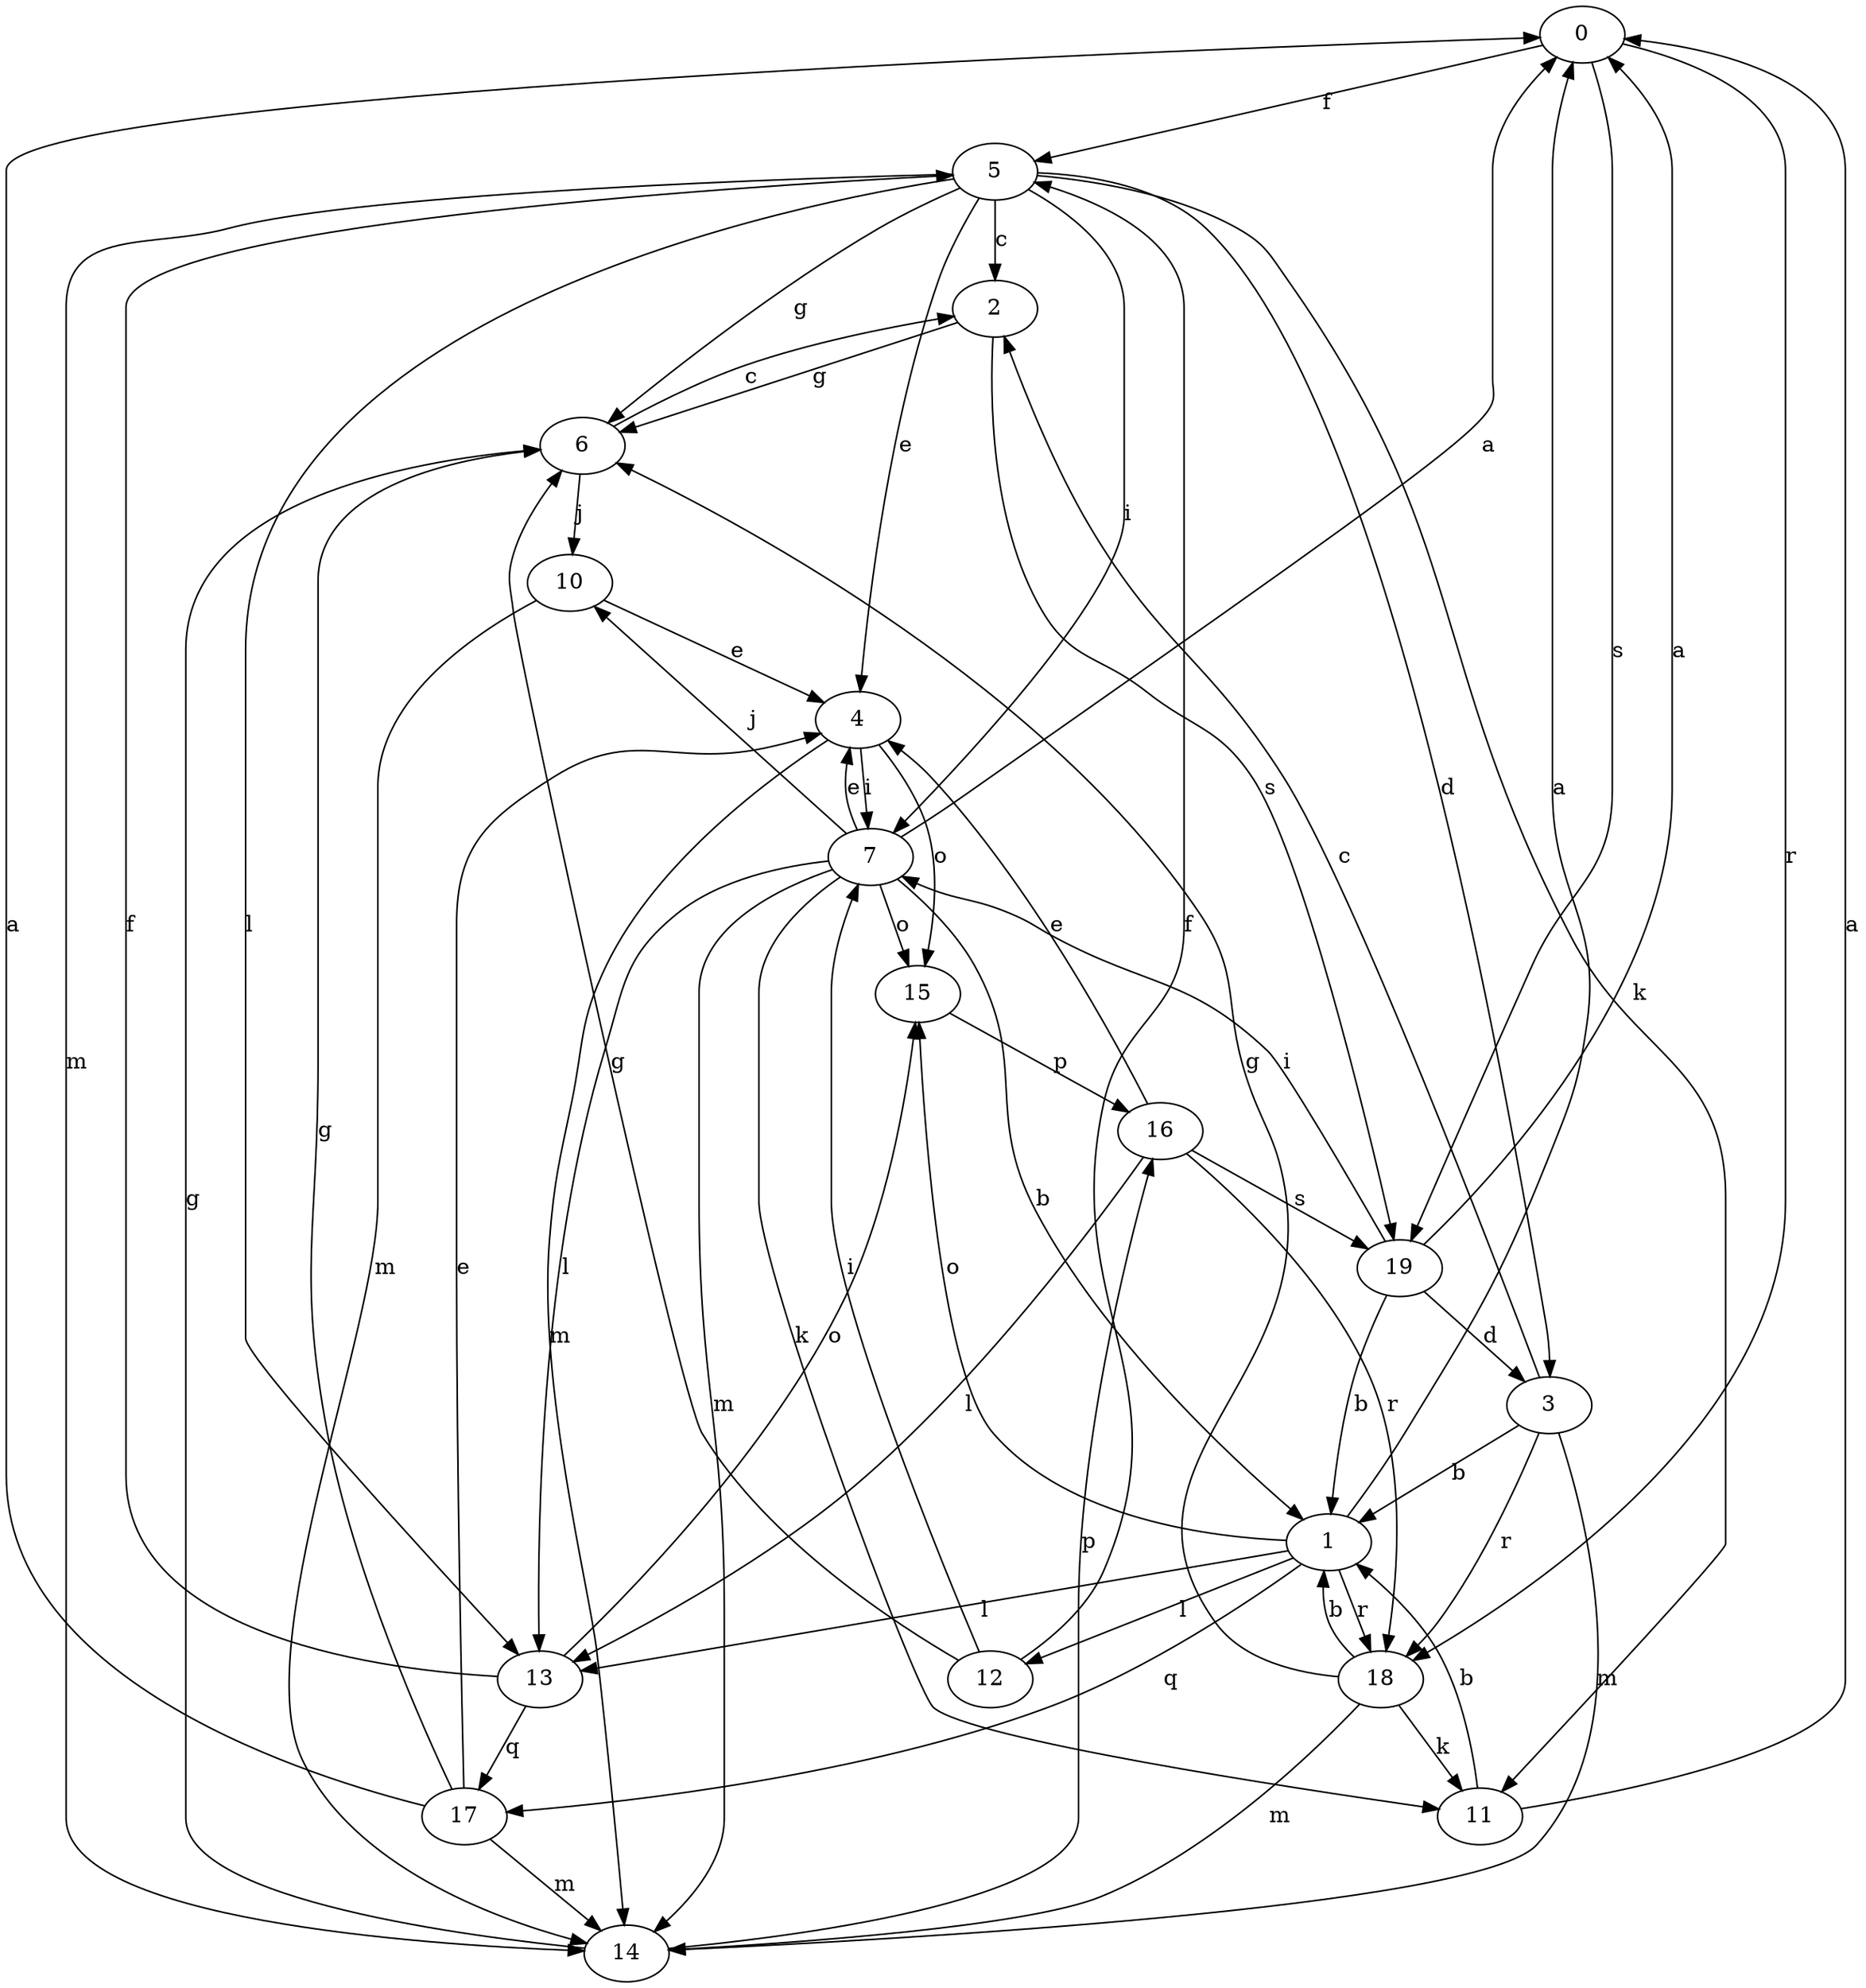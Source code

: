 strict digraph  {
0;
1;
2;
3;
4;
5;
6;
7;
10;
11;
12;
13;
14;
15;
16;
17;
18;
19;
0 -> 5  [label=f];
0 -> 18  [label=r];
0 -> 19  [label=s];
1 -> 0  [label=a];
1 -> 12  [label=l];
1 -> 13  [label=l];
1 -> 15  [label=o];
1 -> 17  [label=q];
1 -> 18  [label=r];
2 -> 6  [label=g];
2 -> 19  [label=s];
3 -> 1  [label=b];
3 -> 2  [label=c];
3 -> 14  [label=m];
3 -> 18  [label=r];
4 -> 7  [label=i];
4 -> 14  [label=m];
4 -> 15  [label=o];
5 -> 2  [label=c];
5 -> 3  [label=d];
5 -> 4  [label=e];
5 -> 6  [label=g];
5 -> 7  [label=i];
5 -> 11  [label=k];
5 -> 13  [label=l];
5 -> 14  [label=m];
6 -> 2  [label=c];
6 -> 10  [label=j];
7 -> 0  [label=a];
7 -> 1  [label=b];
7 -> 4  [label=e];
7 -> 10  [label=j];
7 -> 11  [label=k];
7 -> 13  [label=l];
7 -> 14  [label=m];
7 -> 15  [label=o];
10 -> 4  [label=e];
10 -> 14  [label=m];
11 -> 0  [label=a];
11 -> 1  [label=b];
12 -> 5  [label=f];
12 -> 6  [label=g];
12 -> 7  [label=i];
13 -> 5  [label=f];
13 -> 15  [label=o];
13 -> 17  [label=q];
14 -> 6  [label=g];
14 -> 16  [label=p];
15 -> 16  [label=p];
16 -> 4  [label=e];
16 -> 13  [label=l];
16 -> 18  [label=r];
16 -> 19  [label=s];
17 -> 0  [label=a];
17 -> 4  [label=e];
17 -> 6  [label=g];
17 -> 14  [label=m];
18 -> 1  [label=b];
18 -> 6  [label=g];
18 -> 11  [label=k];
18 -> 14  [label=m];
19 -> 0  [label=a];
19 -> 1  [label=b];
19 -> 3  [label=d];
19 -> 7  [label=i];
}
